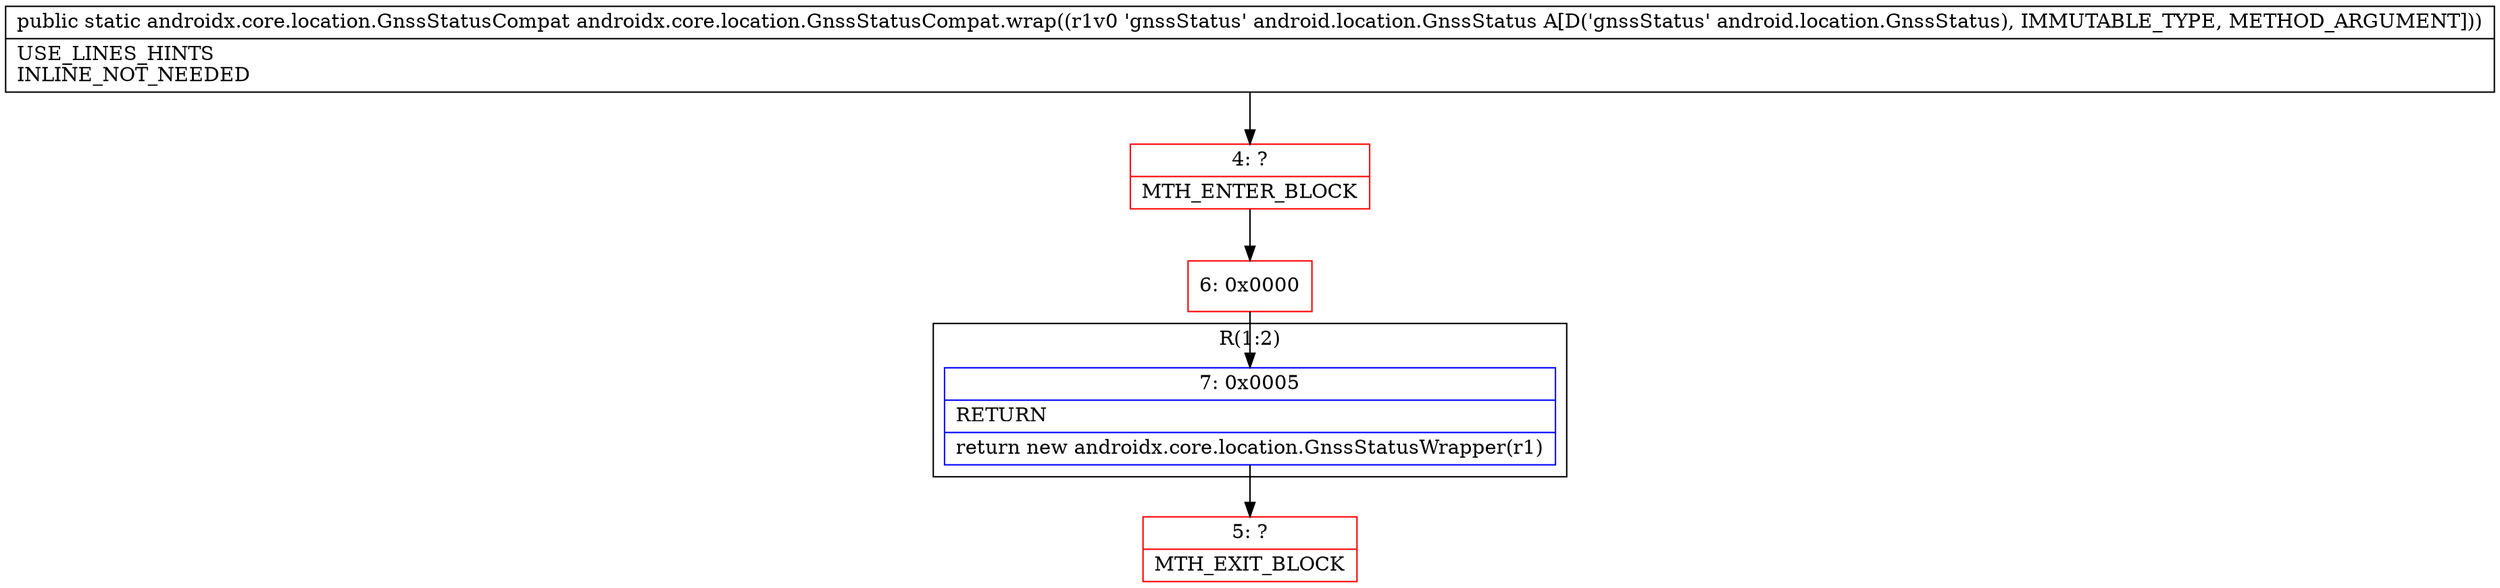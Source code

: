 digraph "CFG forandroidx.core.location.GnssStatusCompat.wrap(Landroid\/location\/GnssStatus;)Landroidx\/core\/location\/GnssStatusCompat;" {
subgraph cluster_Region_1123264113 {
label = "R(1:2)";
node [shape=record,color=blue];
Node_7 [shape=record,label="{7\:\ 0x0005|RETURN\l|return new androidx.core.location.GnssStatusWrapper(r1)\l}"];
}
Node_4 [shape=record,color=red,label="{4\:\ ?|MTH_ENTER_BLOCK\l}"];
Node_6 [shape=record,color=red,label="{6\:\ 0x0000}"];
Node_5 [shape=record,color=red,label="{5\:\ ?|MTH_EXIT_BLOCK\l}"];
MethodNode[shape=record,label="{public static androidx.core.location.GnssStatusCompat androidx.core.location.GnssStatusCompat.wrap((r1v0 'gnssStatus' android.location.GnssStatus A[D('gnssStatus' android.location.GnssStatus), IMMUTABLE_TYPE, METHOD_ARGUMENT]))  | USE_LINES_HINTS\lINLINE_NOT_NEEDED\l}"];
MethodNode -> Node_4;Node_7 -> Node_5;
Node_4 -> Node_6;
Node_6 -> Node_7;
}

